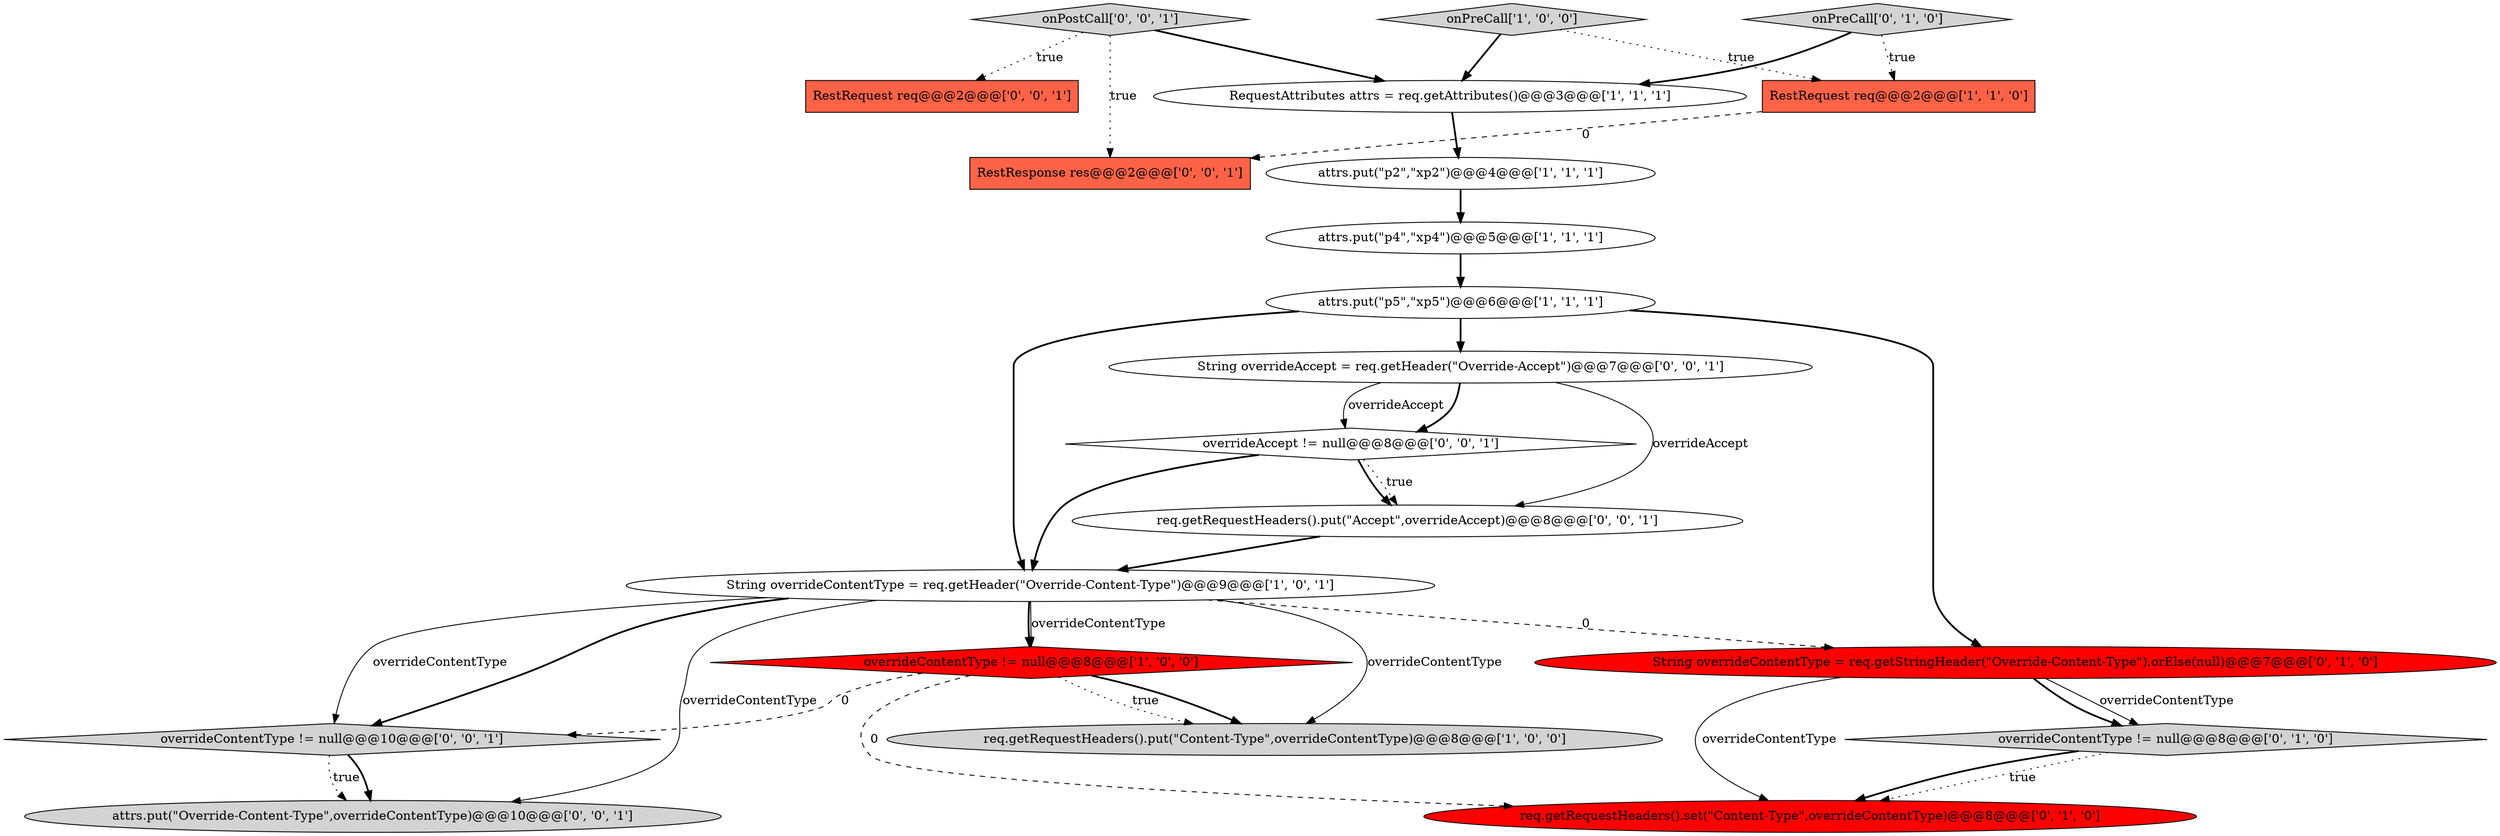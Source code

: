 digraph {
6 [style = filled, label = "String overrideContentType = req.getHeader(\"Override-Content-Type\")@@@9@@@['1', '0', '1']", fillcolor = white, shape = ellipse image = "AAA0AAABBB1BBB"];
5 [style = filled, label = "attrs.put(\"p4\",\"xp4\")@@@5@@@['1', '1', '1']", fillcolor = white, shape = ellipse image = "AAA0AAABBB1BBB"];
0 [style = filled, label = "RequestAttributes attrs = req.getAttributes()@@@3@@@['1', '1', '1']", fillcolor = white, shape = ellipse image = "AAA0AAABBB1BBB"];
9 [style = filled, label = "String overrideContentType = req.getStringHeader(\"Override-Content-Type\").orElse(null)@@@7@@@['0', '1', '0']", fillcolor = red, shape = ellipse image = "AAA1AAABBB2BBB"];
17 [style = filled, label = "overrideContentType != null@@@10@@@['0', '0', '1']", fillcolor = lightgray, shape = diamond image = "AAA0AAABBB3BBB"];
4 [style = filled, label = "overrideContentType != null@@@8@@@['1', '0', '0']", fillcolor = red, shape = diamond image = "AAA1AAABBB1BBB"];
1 [style = filled, label = "RestRequest req@@@2@@@['1', '1', '0']", fillcolor = tomato, shape = box image = "AAA0AAABBB1BBB"];
15 [style = filled, label = "attrs.put(\"Override-Content-Type\",overrideContentType)@@@10@@@['0', '0', '1']", fillcolor = lightgray, shape = ellipse image = "AAA0AAABBB3BBB"];
13 [style = filled, label = "RestRequest req@@@2@@@['0', '0', '1']", fillcolor = tomato, shape = box image = "AAA0AAABBB3BBB"];
2 [style = filled, label = "attrs.put(\"p5\",\"xp5\")@@@6@@@['1', '1', '1']", fillcolor = white, shape = ellipse image = "AAA0AAABBB1BBB"];
8 [style = filled, label = "attrs.put(\"p2\",\"xp2\")@@@4@@@['1', '1', '1']", fillcolor = white, shape = ellipse image = "AAA0AAABBB1BBB"];
10 [style = filled, label = "overrideContentType != null@@@8@@@['0', '1', '0']", fillcolor = lightgray, shape = diamond image = "AAA0AAABBB2BBB"];
18 [style = filled, label = "onPostCall['0', '0', '1']", fillcolor = lightgray, shape = diamond image = "AAA0AAABBB3BBB"];
7 [style = filled, label = "onPreCall['1', '0', '0']", fillcolor = lightgray, shape = diamond image = "AAA0AAABBB1BBB"];
12 [style = filled, label = "onPreCall['0', '1', '0']", fillcolor = lightgray, shape = diamond image = "AAA0AAABBB2BBB"];
16 [style = filled, label = "overrideAccept != null@@@8@@@['0', '0', '1']", fillcolor = white, shape = diamond image = "AAA0AAABBB3BBB"];
14 [style = filled, label = "req.getRequestHeaders().put(\"Accept\",overrideAccept)@@@8@@@['0', '0', '1']", fillcolor = white, shape = ellipse image = "AAA0AAABBB3BBB"];
19 [style = filled, label = "String overrideAccept = req.getHeader(\"Override-Accept\")@@@7@@@['0', '0', '1']", fillcolor = white, shape = ellipse image = "AAA0AAABBB3BBB"];
11 [style = filled, label = "req.getRequestHeaders().set(\"Content-Type\",overrideContentType)@@@8@@@['0', '1', '0']", fillcolor = red, shape = ellipse image = "AAA1AAABBB2BBB"];
20 [style = filled, label = "RestResponse res@@@2@@@['0', '0', '1']", fillcolor = tomato, shape = box image = "AAA0AAABBB3BBB"];
3 [style = filled, label = "req.getRequestHeaders().put(\"Content-Type\",overrideContentType)@@@8@@@['1', '0', '0']", fillcolor = lightgray, shape = ellipse image = "AAA0AAABBB1BBB"];
6->17 [style = bold, label=""];
4->3 [style = bold, label=""];
2->19 [style = bold, label=""];
4->17 [style = dashed, label="0"];
2->6 [style = bold, label=""];
16->6 [style = bold, label=""];
9->10 [style = solid, label="overrideContentType"];
6->9 [style = dashed, label="0"];
12->1 [style = dotted, label="true"];
7->0 [style = bold, label=""];
2->9 [style = bold, label=""];
9->10 [style = bold, label=""];
18->20 [style = dotted, label="true"];
12->0 [style = bold, label=""];
19->16 [style = bold, label=""];
1->20 [style = dashed, label="0"];
6->4 [style = bold, label=""];
5->2 [style = bold, label=""];
6->4 [style = solid, label="overrideContentType"];
19->14 [style = solid, label="overrideAccept"];
4->3 [style = dotted, label="true"];
17->15 [style = dotted, label="true"];
8->5 [style = bold, label=""];
6->3 [style = solid, label="overrideContentType"];
10->11 [style = dotted, label="true"];
19->16 [style = solid, label="overrideAccept"];
16->14 [style = dotted, label="true"];
0->8 [style = bold, label=""];
17->15 [style = bold, label=""];
6->15 [style = solid, label="overrideContentType"];
16->14 [style = bold, label=""];
4->11 [style = dashed, label="0"];
7->1 [style = dotted, label="true"];
14->6 [style = bold, label=""];
18->0 [style = bold, label=""];
9->11 [style = solid, label="overrideContentType"];
18->13 [style = dotted, label="true"];
10->11 [style = bold, label=""];
6->17 [style = solid, label="overrideContentType"];
}
